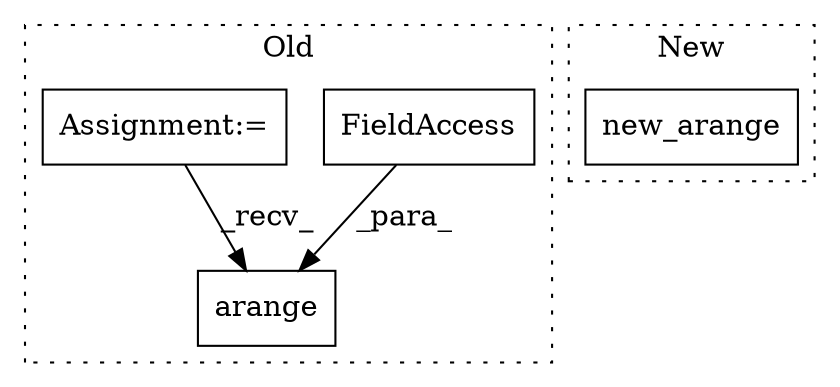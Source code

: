 digraph G {
subgraph cluster0 {
1 [label="arange" a="32" s="4486,4523" l="7,1" shape="box"];
3 [label="FieldAccess" a="22" s="4505" l="18" shape="box"];
4 [label="Assignment:=" a="7" s="4075" l="5" shape="box"];
label = "Old";
style="dotted";
}
subgraph cluster1 {
2 [label="new_arange" a="32" s="10130,10164" l="11,1" shape="box"];
label = "New";
style="dotted";
}
3 -> 1 [label="_para_"];
4 -> 1 [label="_recv_"];
}